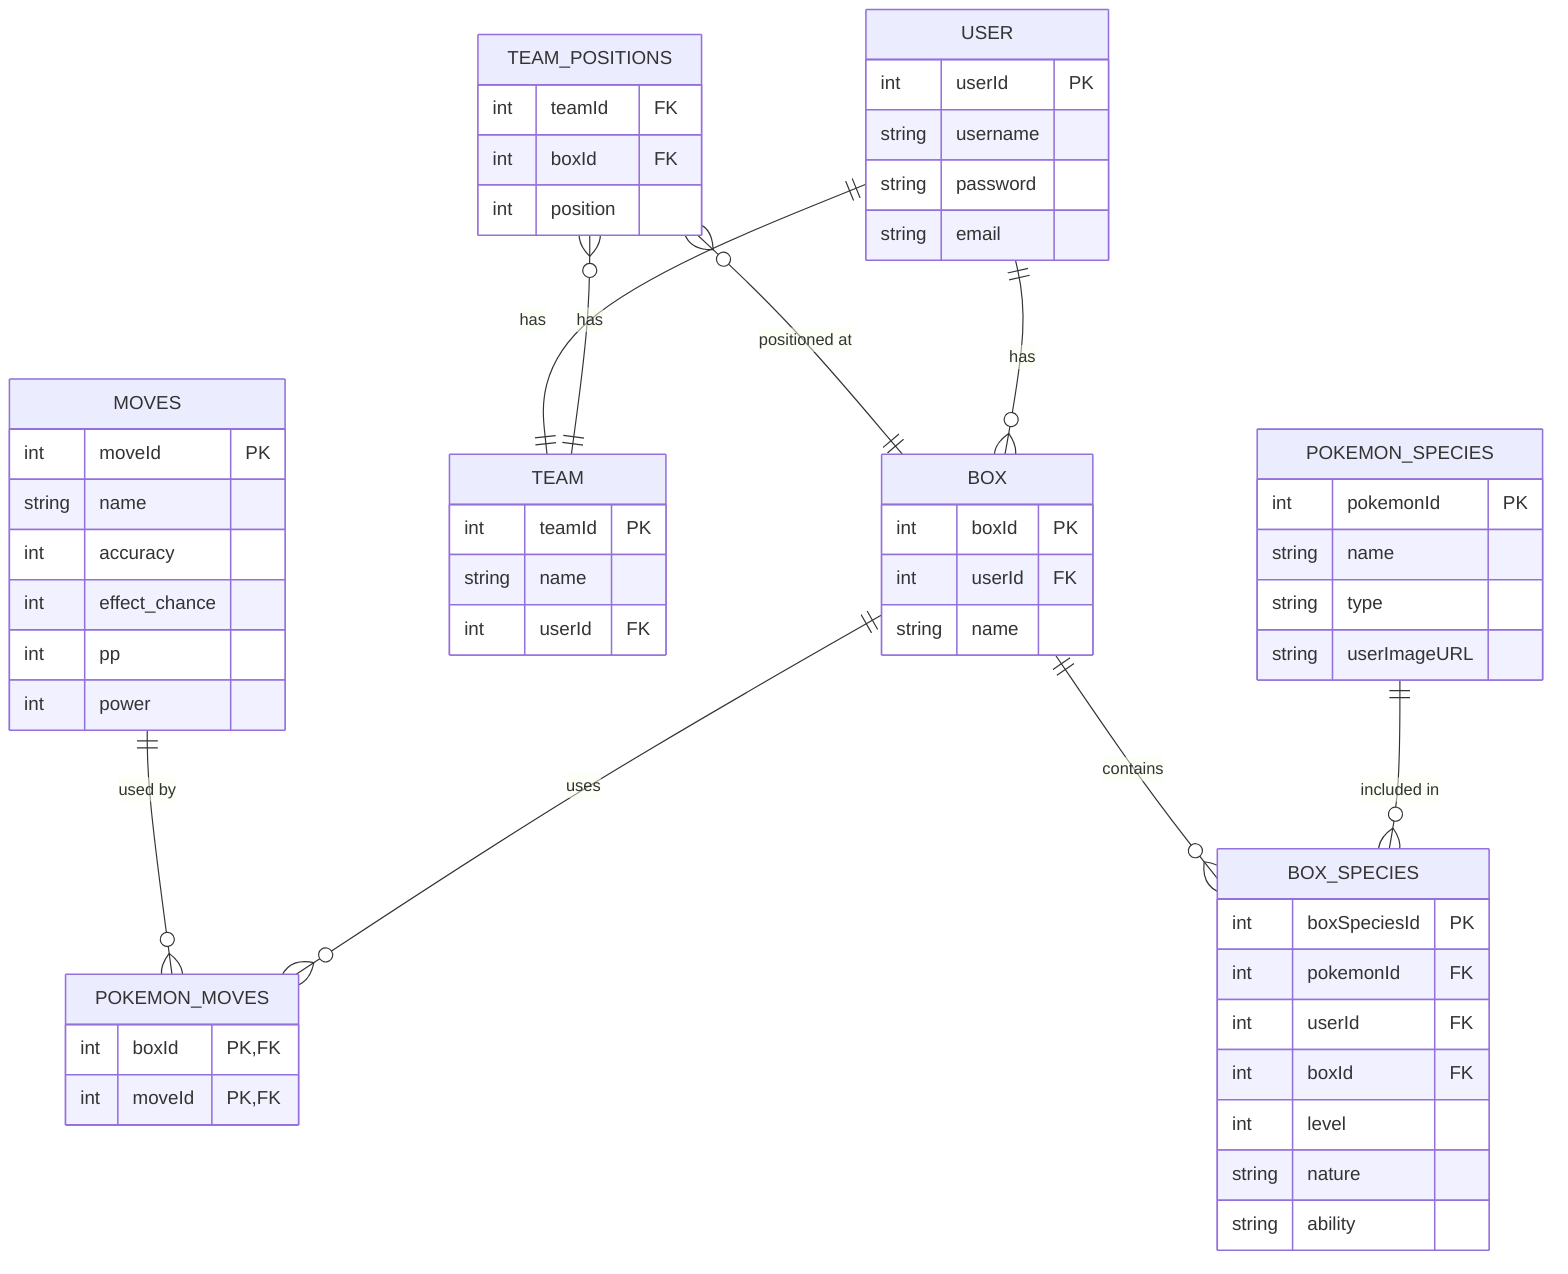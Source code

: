 erDiagram
    USER ||--o{ BOX : "has"
    TEAM_POSITIONS o{--|| TEAM: "has"
    TEAM_POSITIONS o{--|| BOX: "positioned at"
    USER||--|| TEAM:"has"
    BOX ||--o{ POKEMON_MOVES : "uses"
    MOVES ||--o{ POKEMON_MOVES : "used by"
    POKEMON_SPECIES ||--o{ BOX_SPECIES : "included in"
    BOX ||--o{ BOX_SPECIES : "contains"


    USER {
        int userId PK
        string username
        string password
        string email
    }

    POKEMON_SPECIES {
        int pokemonId PK
        string name
        string type
        string userImageURL
    }

    BOX {
        int boxId PK
        int userId FK
        string name
    }

    BOX_SPECIES {
        int boxSpeciesId PK
        int pokemonId FK
        int userId FK
        int boxId FK
        int level
        string nature
        string ability
    }

    TEAM {
        int teamId PK
        string name
        int userId FK
    }

    TEAM_POSITIONS {
        int teamId FK
        int boxId FK
        int position
    }

    MOVES {
        int moveId PK
        string name 
        int accuracy
        int effect_chance
        int pp   
        int power
    }

    POKEMON_MOVES {
        int boxId PK, FK
        int moveId PK, FK
    }
